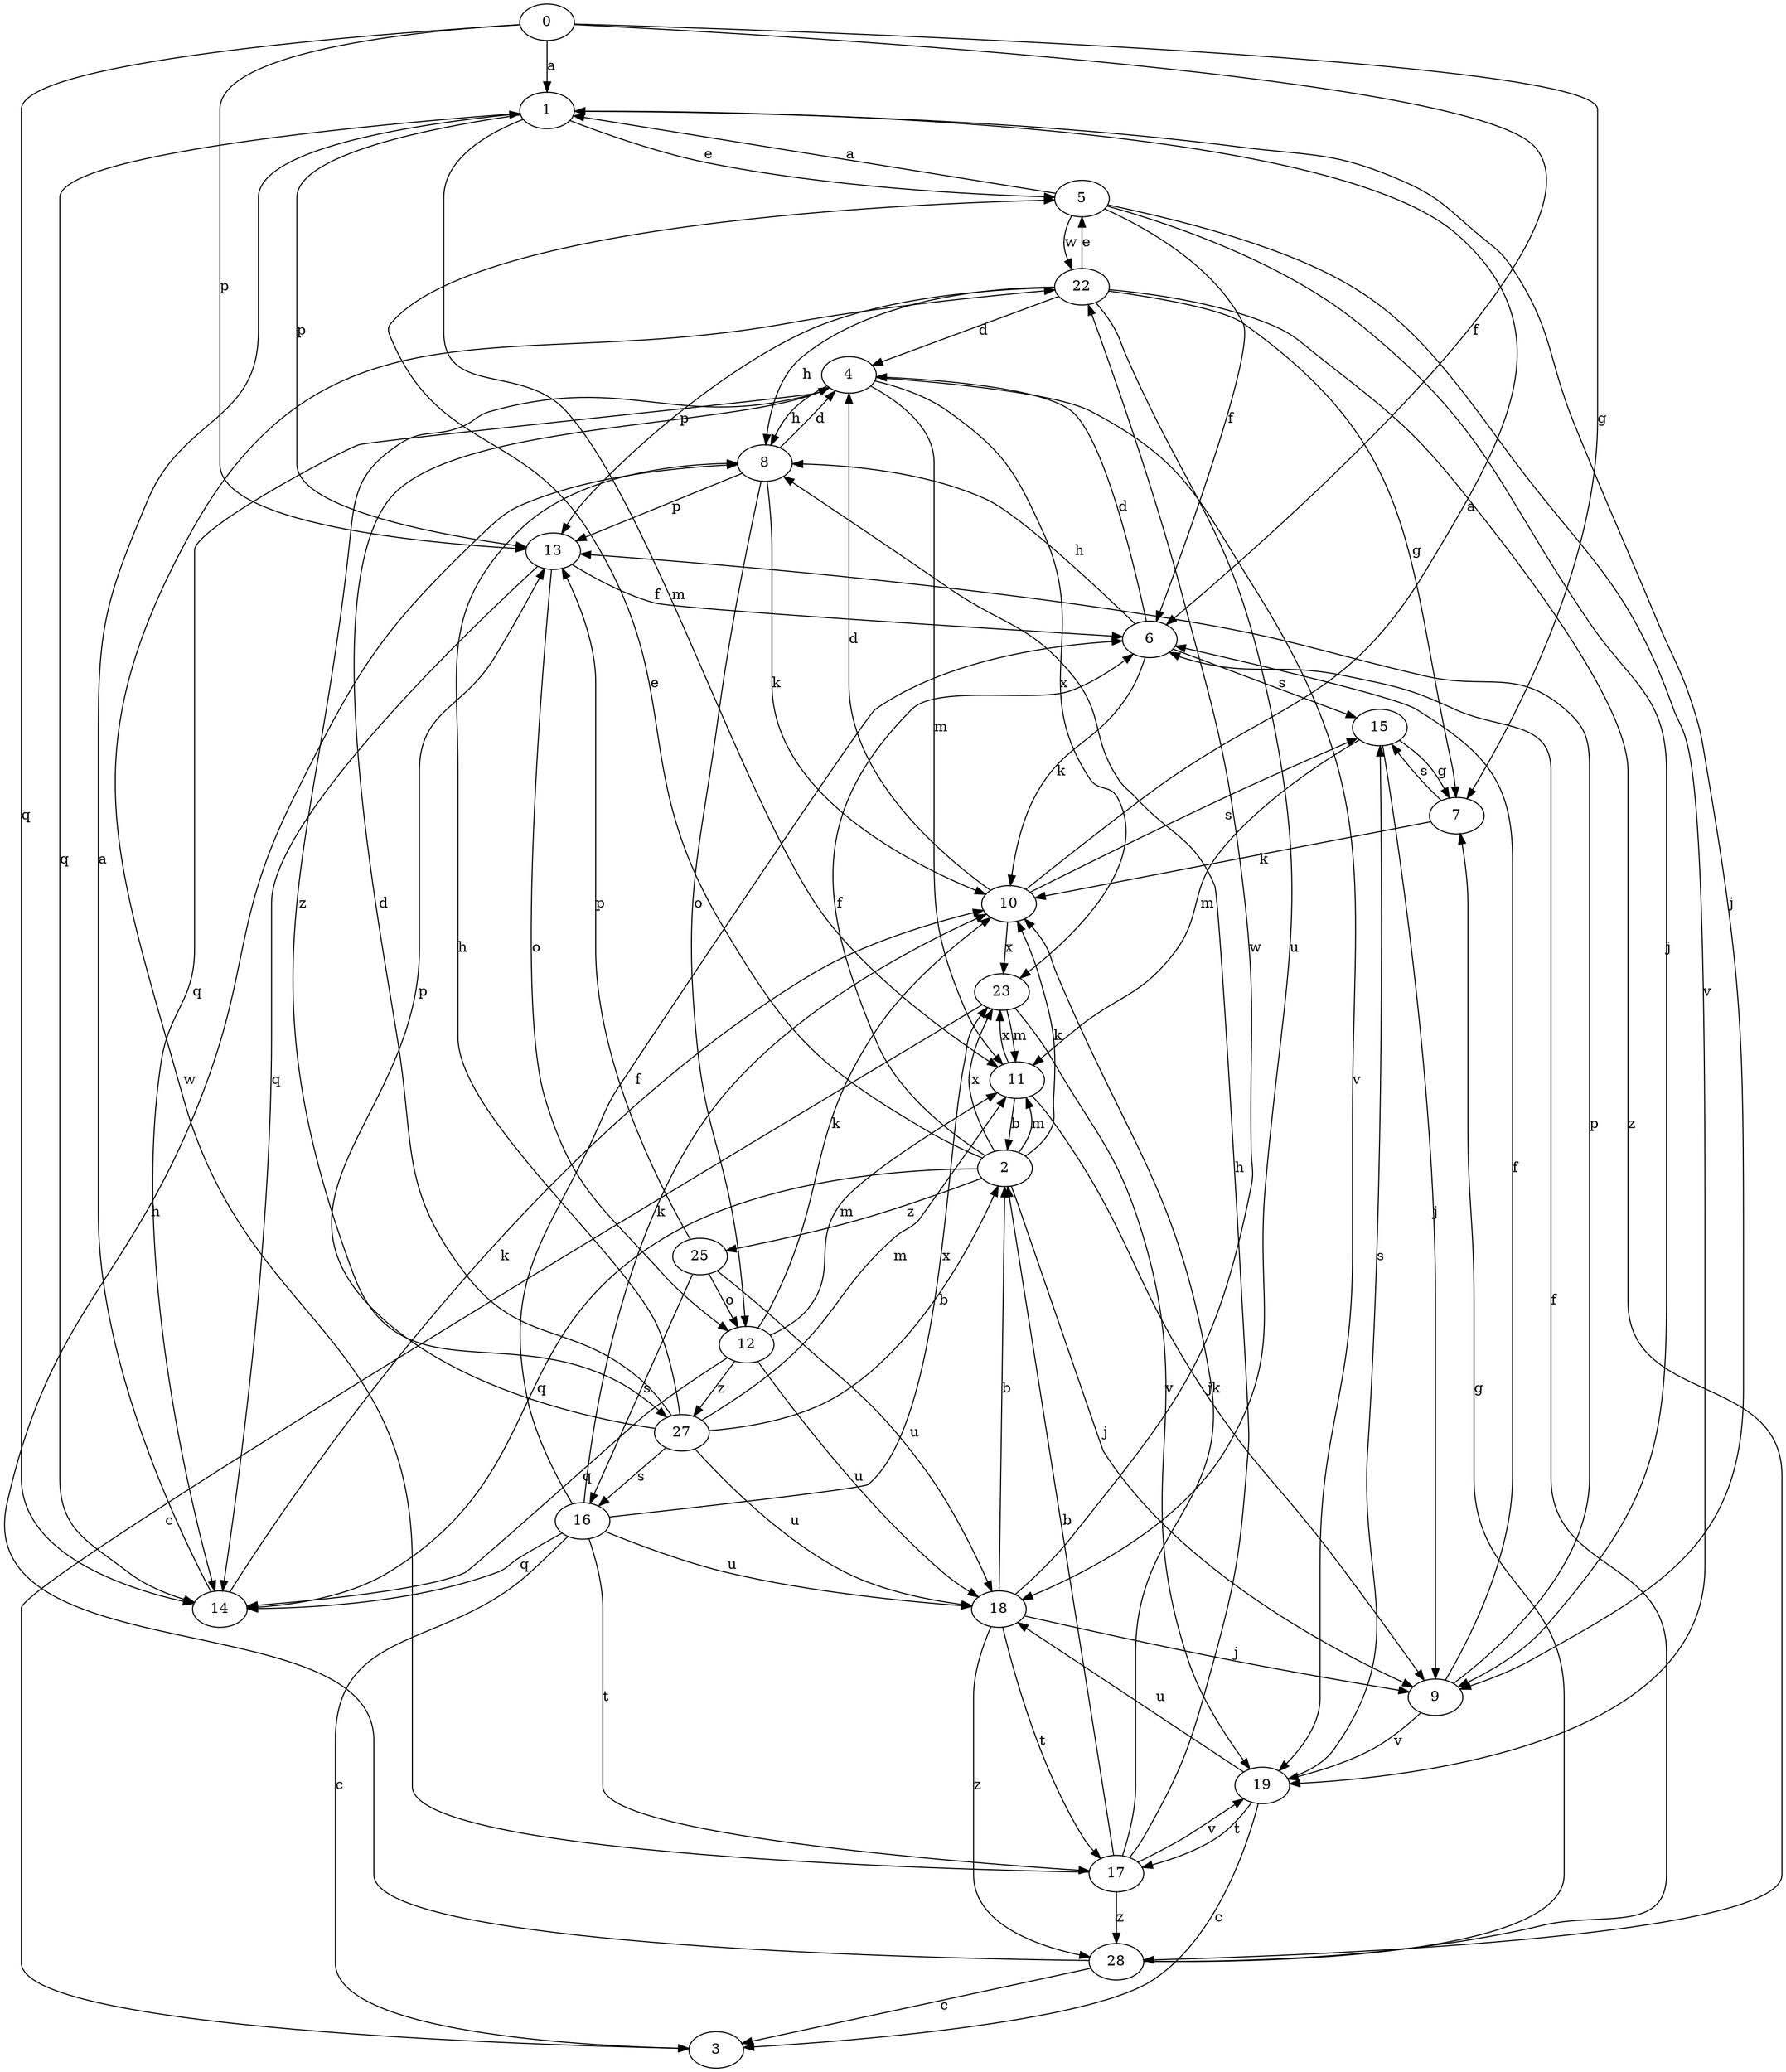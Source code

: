 strict digraph  {
0;
1;
2;
3;
4;
5;
6;
7;
8;
9;
10;
11;
12;
13;
14;
15;
16;
17;
18;
19;
22;
23;
25;
27;
28;
0 -> 1  [label=a];
0 -> 6  [label=f];
0 -> 7  [label=g];
0 -> 13  [label=p];
0 -> 14  [label=q];
1 -> 5  [label=e];
1 -> 9  [label=j];
1 -> 11  [label=m];
1 -> 13  [label=p];
1 -> 14  [label=q];
2 -> 5  [label=e];
2 -> 6  [label=f];
2 -> 9  [label=j];
2 -> 10  [label=k];
2 -> 11  [label=m];
2 -> 14  [label=q];
2 -> 23  [label=x];
2 -> 25  [label=z];
4 -> 8  [label=h];
4 -> 11  [label=m];
4 -> 14  [label=q];
4 -> 19  [label=v];
4 -> 23  [label=x];
4 -> 27  [label=z];
5 -> 1  [label=a];
5 -> 6  [label=f];
5 -> 9  [label=j];
5 -> 19  [label=v];
5 -> 22  [label=w];
6 -> 4  [label=d];
6 -> 8  [label=h];
6 -> 10  [label=k];
6 -> 15  [label=s];
7 -> 10  [label=k];
7 -> 15  [label=s];
8 -> 4  [label=d];
8 -> 10  [label=k];
8 -> 12  [label=o];
8 -> 13  [label=p];
9 -> 6  [label=f];
9 -> 13  [label=p];
9 -> 19  [label=v];
10 -> 1  [label=a];
10 -> 4  [label=d];
10 -> 15  [label=s];
10 -> 23  [label=x];
11 -> 2  [label=b];
11 -> 9  [label=j];
11 -> 23  [label=x];
12 -> 10  [label=k];
12 -> 11  [label=m];
12 -> 14  [label=q];
12 -> 18  [label=u];
12 -> 27  [label=z];
13 -> 6  [label=f];
13 -> 12  [label=o];
13 -> 14  [label=q];
14 -> 1  [label=a];
14 -> 10  [label=k];
15 -> 7  [label=g];
15 -> 9  [label=j];
15 -> 11  [label=m];
16 -> 3  [label=c];
16 -> 6  [label=f];
16 -> 10  [label=k];
16 -> 14  [label=q];
16 -> 17  [label=t];
16 -> 18  [label=u];
16 -> 23  [label=x];
17 -> 2  [label=b];
17 -> 8  [label=h];
17 -> 10  [label=k];
17 -> 19  [label=v];
17 -> 22  [label=w];
17 -> 28  [label=z];
18 -> 2  [label=b];
18 -> 9  [label=j];
18 -> 17  [label=t];
18 -> 22  [label=w];
18 -> 28  [label=z];
19 -> 3  [label=c];
19 -> 15  [label=s];
19 -> 17  [label=t];
19 -> 18  [label=u];
22 -> 4  [label=d];
22 -> 5  [label=e];
22 -> 7  [label=g];
22 -> 8  [label=h];
22 -> 13  [label=p];
22 -> 18  [label=u];
22 -> 28  [label=z];
23 -> 3  [label=c];
23 -> 11  [label=m];
23 -> 19  [label=v];
25 -> 12  [label=o];
25 -> 13  [label=p];
25 -> 16  [label=s];
25 -> 18  [label=u];
27 -> 2  [label=b];
27 -> 4  [label=d];
27 -> 8  [label=h];
27 -> 11  [label=m];
27 -> 13  [label=p];
27 -> 16  [label=s];
27 -> 18  [label=u];
28 -> 3  [label=c];
28 -> 6  [label=f];
28 -> 7  [label=g];
28 -> 8  [label=h];
}
